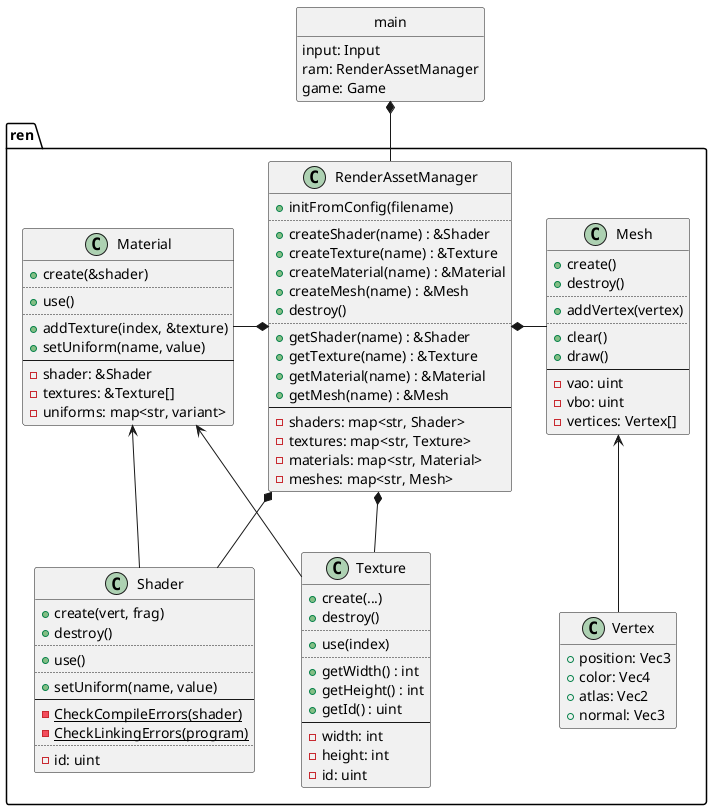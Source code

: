 @startuml
set separator ::

class ren::Shader {
	+create(vert, frag)
	+destroy()
	..
	+use()
	..
	+setUniform(name, value)
	--
	{static} -CheckCompileErrors(shader)
	{static} -CheckLinkingErrors(program)
	..
	-id: uint
}

class ren::Texture {
	+create(...)
	+destroy()
	..
	+use(index)
	..
	+getWidth() : int
	+getHeight() : int
	+getId() : uint
	--
	-width: int
	-height: int
	-id: uint
}

class ren::Material {
	+create(&shader)
	..
	+use()
	..
	+addTexture(index, &texture)
	+setUniform(name, value)
	--
	-shader: &Shader
	-textures: &Texture[]
	-uniforms: map<str, variant>
}

class ren::Vertex {
	+position: Vec3
	+color: Vec4
	+atlas: Vec2
	+normal: Vec3
}
hide Vertex methods

class ren::Mesh {
	+create()
	+destroy()
	..
	+addVertex(vertex)
	..
	+clear()
	+draw()
	--
	-vao: uint
	-vbo: uint
	-vertices: Vertex[]
}

class ren::RenderAssetManager {
	+initFromConfig(filename)
	..
	+createShader(name) : &Shader
	+createTexture(name) : &Texture
	+createMaterial(name) : &Material
	+createMesh(name) : &Mesh
	+destroy()
	..
	+getShader(name) : &Shader
	+getTexture(name) : &Texture
	+getMaterial(name) : &Material
	+getMesh(name) : &Mesh
	--
	-shaders: map<str, Shader>
	-textures: map<str, Texture>
	-materials: map<str, Material>
	-meshes: map<str, Mesh>
}

class main {
	input: Input
	ram: RenderAssetManager
	game: Game
}
hide main circle
hide main methods

RenderAssetManager *-down- Shader
RenderAssetManager *-down- Texture
RenderAssetManager *-left- Material
RenderAssetManager *-right- Mesh

Material <-- Shader
Material <-- Texture

Mesh <-down- Vertex

main *-- RenderAssetManager

@enduml
